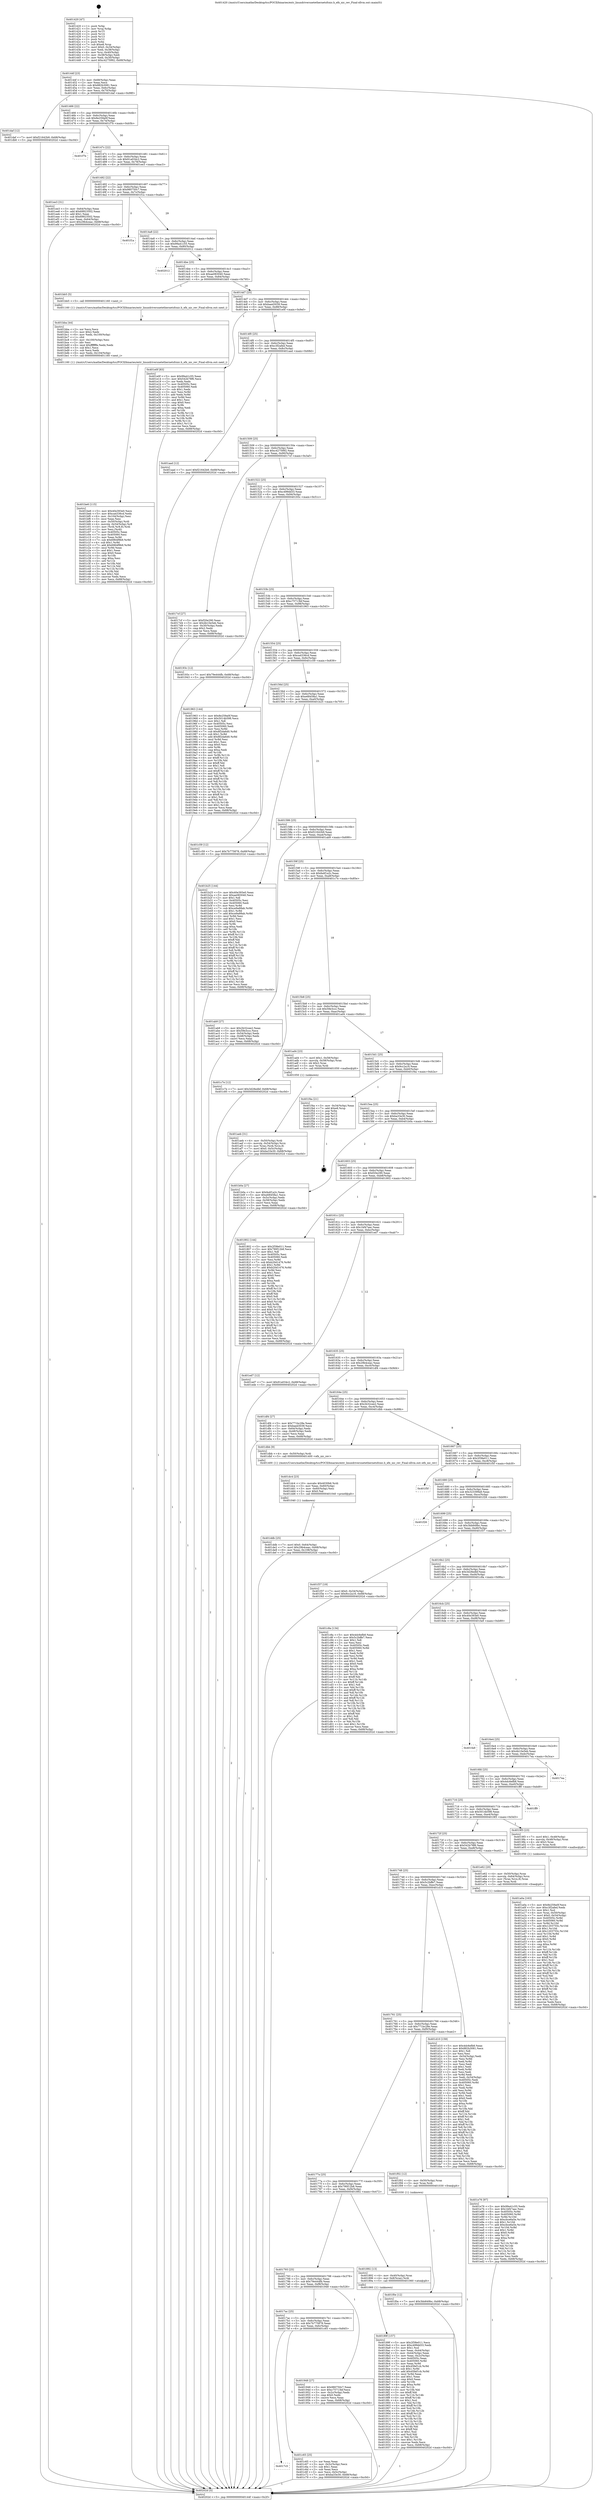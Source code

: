 digraph "0x401420" {
  label = "0x401420 (/mnt/c/Users/mathe/Desktop/tcc/POCII/binaries/extr_linuxdriversnetethernetsfcnic.h_efx_nic_rev_Final-ollvm.out::main(0))"
  labelloc = "t"
  node[shape=record]

  Entry [label="",width=0.3,height=0.3,shape=circle,fillcolor=black,style=filled]
  "0x40144f" [label="{
     0x40144f [23]\l
     | [instrs]\l
     &nbsp;&nbsp;0x40144f \<+3\>: mov -0x68(%rbp),%eax\l
     &nbsp;&nbsp;0x401452 \<+2\>: mov %eax,%ecx\l
     &nbsp;&nbsp;0x401454 \<+6\>: sub $0x882b3081,%ecx\l
     &nbsp;&nbsp;0x40145a \<+3\>: mov %eax,-0x6c(%rbp)\l
     &nbsp;&nbsp;0x40145d \<+3\>: mov %ecx,-0x70(%rbp)\l
     &nbsp;&nbsp;0x401460 \<+6\>: je 0000000000401daf \<main+0x98f\>\l
  }"]
  "0x401daf" [label="{
     0x401daf [12]\l
     | [instrs]\l
     &nbsp;&nbsp;0x401daf \<+7\>: movl $0xf21642b9,-0x68(%rbp)\l
     &nbsp;&nbsp;0x401db6 \<+5\>: jmp 000000000040202d \<main+0xc0d\>\l
  }"]
  "0x401466" [label="{
     0x401466 [22]\l
     | [instrs]\l
     &nbsp;&nbsp;0x401466 \<+5\>: jmp 000000000040146b \<main+0x4b\>\l
     &nbsp;&nbsp;0x40146b \<+3\>: mov -0x6c(%rbp),%eax\l
     &nbsp;&nbsp;0x40146e \<+5\>: sub $0x8e259a0f,%eax\l
     &nbsp;&nbsp;0x401473 \<+3\>: mov %eax,-0x74(%rbp)\l
     &nbsp;&nbsp;0x401476 \<+6\>: je 0000000000401f7b \<main+0xb5b\>\l
  }"]
  Exit [label="",width=0.3,height=0.3,shape=circle,fillcolor=black,style=filled,peripheries=2]
  "0x401f7b" [label="{
     0x401f7b\l
  }", style=dashed]
  "0x40147c" [label="{
     0x40147c [22]\l
     | [instrs]\l
     &nbsp;&nbsp;0x40147c \<+5\>: jmp 0000000000401481 \<main+0x61\>\l
     &nbsp;&nbsp;0x401481 \<+3\>: mov -0x6c(%rbp),%eax\l
     &nbsp;&nbsp;0x401484 \<+5\>: sub $0x91a034c2,%eax\l
     &nbsp;&nbsp;0x401489 \<+3\>: mov %eax,-0x78(%rbp)\l
     &nbsp;&nbsp;0x40148c \<+6\>: je 0000000000401ee3 \<main+0xac3\>\l
  }"]
  "0x401f0e" [label="{
     0x401f0e [12]\l
     | [instrs]\l
     &nbsp;&nbsp;0x401f0e \<+7\>: movl $0x3bb849bc,-0x68(%rbp)\l
     &nbsp;&nbsp;0x401f15 \<+5\>: jmp 000000000040202d \<main+0xc0d\>\l
  }"]
  "0x401ee3" [label="{
     0x401ee3 [31]\l
     | [instrs]\l
     &nbsp;&nbsp;0x401ee3 \<+3\>: mov -0x64(%rbp),%eax\l
     &nbsp;&nbsp;0x401ee6 \<+5\>: add $0x69923502,%eax\l
     &nbsp;&nbsp;0x401eeb \<+3\>: add $0x1,%eax\l
     &nbsp;&nbsp;0x401eee \<+5\>: sub $0x69923502,%eax\l
     &nbsp;&nbsp;0x401ef3 \<+3\>: mov %eax,-0x64(%rbp)\l
     &nbsp;&nbsp;0x401ef6 \<+7\>: movl $0x29b4ceac,-0x68(%rbp)\l
     &nbsp;&nbsp;0x401efd \<+5\>: jmp 000000000040202d \<main+0xc0d\>\l
  }"]
  "0x401492" [label="{
     0x401492 [22]\l
     | [instrs]\l
     &nbsp;&nbsp;0x401492 \<+5\>: jmp 0000000000401497 \<main+0x77\>\l
     &nbsp;&nbsp;0x401497 \<+3\>: mov -0x6c(%rbp),%eax\l
     &nbsp;&nbsp;0x40149a \<+5\>: sub $0x980750c7,%eax\l
     &nbsp;&nbsp;0x40149f \<+3\>: mov %eax,-0x7c(%rbp)\l
     &nbsp;&nbsp;0x4014a2 \<+6\>: je 0000000000401f1a \<main+0xafa\>\l
  }"]
  "0x401e76" [label="{
     0x401e76 [97]\l
     | [instrs]\l
     &nbsp;&nbsp;0x401e76 \<+5\>: mov $0x99a41c55,%edx\l
     &nbsp;&nbsp;0x401e7b \<+5\>: mov $0x1bf47aac,%esi\l
     &nbsp;&nbsp;0x401e80 \<+8\>: mov 0x40505c,%r8d\l
     &nbsp;&nbsp;0x401e88 \<+8\>: mov 0x405060,%r9d\l
     &nbsp;&nbsp;0x401e90 \<+3\>: mov %r8d,%r10d\l
     &nbsp;&nbsp;0x401e93 \<+7\>: sub $0xcbce6a5e,%r10d\l
     &nbsp;&nbsp;0x401e9a \<+4\>: sub $0x1,%r10d\l
     &nbsp;&nbsp;0x401e9e \<+7\>: add $0xcbce6a5e,%r10d\l
     &nbsp;&nbsp;0x401ea5 \<+4\>: imul %r10d,%r8d\l
     &nbsp;&nbsp;0x401ea9 \<+4\>: and $0x1,%r8d\l
     &nbsp;&nbsp;0x401ead \<+4\>: cmp $0x0,%r8d\l
     &nbsp;&nbsp;0x401eb1 \<+4\>: sete %r11b\l
     &nbsp;&nbsp;0x401eb5 \<+4\>: cmp $0xa,%r9d\l
     &nbsp;&nbsp;0x401eb9 \<+3\>: setl %bl\l
     &nbsp;&nbsp;0x401ebc \<+3\>: mov %r11b,%r14b\l
     &nbsp;&nbsp;0x401ebf \<+3\>: and %bl,%r14b\l
     &nbsp;&nbsp;0x401ec2 \<+3\>: xor %bl,%r11b\l
     &nbsp;&nbsp;0x401ec5 \<+3\>: or %r11b,%r14b\l
     &nbsp;&nbsp;0x401ec8 \<+4\>: test $0x1,%r14b\l
     &nbsp;&nbsp;0x401ecc \<+3\>: cmovne %esi,%edx\l
     &nbsp;&nbsp;0x401ecf \<+3\>: mov %edx,-0x68(%rbp)\l
     &nbsp;&nbsp;0x401ed2 \<+5\>: jmp 000000000040202d \<main+0xc0d\>\l
  }"]
  "0x401f1a" [label="{
     0x401f1a\l
  }", style=dashed]
  "0x4014a8" [label="{
     0x4014a8 [22]\l
     | [instrs]\l
     &nbsp;&nbsp;0x4014a8 \<+5\>: jmp 00000000004014ad \<main+0x8d\>\l
     &nbsp;&nbsp;0x4014ad \<+3\>: mov -0x6c(%rbp),%eax\l
     &nbsp;&nbsp;0x4014b0 \<+5\>: sub $0x99a41c55,%eax\l
     &nbsp;&nbsp;0x4014b5 \<+3\>: mov %eax,-0x80(%rbp)\l
     &nbsp;&nbsp;0x4014b8 \<+6\>: je 0000000000402012 \<main+0xbf2\>\l
  }"]
  "0x401ddb" [label="{
     0x401ddb [25]\l
     | [instrs]\l
     &nbsp;&nbsp;0x401ddb \<+7\>: movl $0x0,-0x64(%rbp)\l
     &nbsp;&nbsp;0x401de2 \<+7\>: movl $0x29b4ceac,-0x68(%rbp)\l
     &nbsp;&nbsp;0x401de9 \<+6\>: mov %eax,-0x108(%rbp)\l
     &nbsp;&nbsp;0x401def \<+5\>: jmp 000000000040202d \<main+0xc0d\>\l
  }"]
  "0x402012" [label="{
     0x402012\l
  }", style=dashed]
  "0x4014be" [label="{
     0x4014be [25]\l
     | [instrs]\l
     &nbsp;&nbsp;0x4014be \<+5\>: jmp 00000000004014c3 \<main+0xa3\>\l
     &nbsp;&nbsp;0x4014c3 \<+3\>: mov -0x6c(%rbp),%eax\l
     &nbsp;&nbsp;0x4014c6 \<+5\>: sub $0xae083040,%eax\l
     &nbsp;&nbsp;0x4014cb \<+6\>: mov %eax,-0x84(%rbp)\l
     &nbsp;&nbsp;0x4014d1 \<+6\>: je 0000000000401bb5 \<main+0x795\>\l
  }"]
  "0x401dc4" [label="{
     0x401dc4 [23]\l
     | [instrs]\l
     &nbsp;&nbsp;0x401dc4 \<+10\>: movabs $0x4030b6,%rdi\l
     &nbsp;&nbsp;0x401dce \<+3\>: mov %eax,-0x60(%rbp)\l
     &nbsp;&nbsp;0x401dd1 \<+3\>: mov -0x60(%rbp),%esi\l
     &nbsp;&nbsp;0x401dd4 \<+2\>: mov $0x0,%al\l
     &nbsp;&nbsp;0x401dd6 \<+5\>: call 0000000000401040 \<printf@plt\>\l
     | [calls]\l
     &nbsp;&nbsp;0x401040 \{1\} (unknown)\l
  }"]
  "0x401bb5" [label="{
     0x401bb5 [5]\l
     | [instrs]\l
     &nbsp;&nbsp;0x401bb5 \<+5\>: call 0000000000401160 \<next_i\>\l
     | [calls]\l
     &nbsp;&nbsp;0x401160 \{1\} (/mnt/c/Users/mathe/Desktop/tcc/POCII/binaries/extr_linuxdriversnetethernetsfcnic.h_efx_nic_rev_Final-ollvm.out::next_i)\l
  }"]
  "0x4014d7" [label="{
     0x4014d7 [25]\l
     | [instrs]\l
     &nbsp;&nbsp;0x4014d7 \<+5\>: jmp 00000000004014dc \<main+0xbc\>\l
     &nbsp;&nbsp;0x4014dc \<+3\>: mov -0x6c(%rbp),%eax\l
     &nbsp;&nbsp;0x4014df \<+5\>: sub $0xbaed3039,%eax\l
     &nbsp;&nbsp;0x4014e4 \<+6\>: mov %eax,-0x88(%rbp)\l
     &nbsp;&nbsp;0x4014ea \<+6\>: je 0000000000401e0f \<main+0x9ef\>\l
  }"]
  "0x4017c5" [label="{
     0x4017c5\l
  }", style=dashed]
  "0x401e0f" [label="{
     0x401e0f [83]\l
     | [instrs]\l
     &nbsp;&nbsp;0x401e0f \<+5\>: mov $0x99a41c55,%eax\l
     &nbsp;&nbsp;0x401e14 \<+5\>: mov $0x542b78f6,%ecx\l
     &nbsp;&nbsp;0x401e19 \<+2\>: xor %edx,%edx\l
     &nbsp;&nbsp;0x401e1b \<+7\>: mov 0x40505c,%esi\l
     &nbsp;&nbsp;0x401e22 \<+7\>: mov 0x405060,%edi\l
     &nbsp;&nbsp;0x401e29 \<+3\>: sub $0x1,%edx\l
     &nbsp;&nbsp;0x401e2c \<+3\>: mov %esi,%r8d\l
     &nbsp;&nbsp;0x401e2f \<+3\>: add %edx,%r8d\l
     &nbsp;&nbsp;0x401e32 \<+4\>: imul %r8d,%esi\l
     &nbsp;&nbsp;0x401e36 \<+3\>: and $0x1,%esi\l
     &nbsp;&nbsp;0x401e39 \<+3\>: cmp $0x0,%esi\l
     &nbsp;&nbsp;0x401e3c \<+4\>: sete %r9b\l
     &nbsp;&nbsp;0x401e40 \<+3\>: cmp $0xa,%edi\l
     &nbsp;&nbsp;0x401e43 \<+4\>: setl %r10b\l
     &nbsp;&nbsp;0x401e47 \<+3\>: mov %r9b,%r11b\l
     &nbsp;&nbsp;0x401e4a \<+3\>: and %r10b,%r11b\l
     &nbsp;&nbsp;0x401e4d \<+3\>: xor %r10b,%r9b\l
     &nbsp;&nbsp;0x401e50 \<+3\>: or %r9b,%r11b\l
     &nbsp;&nbsp;0x401e53 \<+4\>: test $0x1,%r11b\l
     &nbsp;&nbsp;0x401e57 \<+3\>: cmovne %ecx,%eax\l
     &nbsp;&nbsp;0x401e5a \<+3\>: mov %eax,-0x68(%rbp)\l
     &nbsp;&nbsp;0x401e5d \<+5\>: jmp 000000000040202d \<main+0xc0d\>\l
  }"]
  "0x4014f0" [label="{
     0x4014f0 [25]\l
     | [instrs]\l
     &nbsp;&nbsp;0x4014f0 \<+5\>: jmp 00000000004014f5 \<main+0xd5\>\l
     &nbsp;&nbsp;0x4014f5 \<+3\>: mov -0x6c(%rbp),%eax\l
     &nbsp;&nbsp;0x4014f8 \<+5\>: sub $0xc3f2afed,%eax\l
     &nbsp;&nbsp;0x4014fd \<+6\>: mov %eax,-0x8c(%rbp)\l
     &nbsp;&nbsp;0x401503 \<+6\>: je 0000000000401aad \<main+0x68d\>\l
  }"]
  "0x401c65" [label="{
     0x401c65 [25]\l
     | [instrs]\l
     &nbsp;&nbsp;0x401c65 \<+2\>: xor %eax,%eax\l
     &nbsp;&nbsp;0x401c67 \<+3\>: mov -0x5c(%rbp),%ecx\l
     &nbsp;&nbsp;0x401c6a \<+3\>: sub $0x1,%eax\l
     &nbsp;&nbsp;0x401c6d \<+2\>: sub %eax,%ecx\l
     &nbsp;&nbsp;0x401c6f \<+3\>: mov %ecx,-0x5c(%rbp)\l
     &nbsp;&nbsp;0x401c72 \<+7\>: movl $0xba33e30,-0x68(%rbp)\l
     &nbsp;&nbsp;0x401c79 \<+5\>: jmp 000000000040202d \<main+0xc0d\>\l
  }"]
  "0x401aad" [label="{
     0x401aad [12]\l
     | [instrs]\l
     &nbsp;&nbsp;0x401aad \<+7\>: movl $0xf21642b9,-0x68(%rbp)\l
     &nbsp;&nbsp;0x401ab4 \<+5\>: jmp 000000000040202d \<main+0xc0d\>\l
  }"]
  "0x401509" [label="{
     0x401509 [25]\l
     | [instrs]\l
     &nbsp;&nbsp;0x401509 \<+5\>: jmp 000000000040150e \<main+0xee\>\l
     &nbsp;&nbsp;0x40150e \<+3\>: mov -0x6c(%rbp),%eax\l
     &nbsp;&nbsp;0x401511 \<+5\>: sub $0xc4275992,%eax\l
     &nbsp;&nbsp;0x401516 \<+6\>: mov %eax,-0x90(%rbp)\l
     &nbsp;&nbsp;0x40151c \<+6\>: je 00000000004017cf \<main+0x3af\>\l
  }"]
  "0x401be6" [label="{
     0x401be6 [115]\l
     | [instrs]\l
     &nbsp;&nbsp;0x401be6 \<+5\>: mov $0x40e393e0,%ecx\l
     &nbsp;&nbsp;0x401beb \<+5\>: mov $0xca4336cd,%edx\l
     &nbsp;&nbsp;0x401bf0 \<+6\>: mov -0x104(%rbp),%esi\l
     &nbsp;&nbsp;0x401bf6 \<+3\>: imul %eax,%esi\l
     &nbsp;&nbsp;0x401bf9 \<+4\>: mov -0x50(%rbp),%rdi\l
     &nbsp;&nbsp;0x401bfd \<+4\>: movslq -0x54(%rbp),%r8\l
     &nbsp;&nbsp;0x401c01 \<+4\>: mov (%rdi,%r8,8),%rdi\l
     &nbsp;&nbsp;0x401c05 \<+2\>: mov %esi,(%rdi)\l
     &nbsp;&nbsp;0x401c07 \<+7\>: mov 0x40505c,%eax\l
     &nbsp;&nbsp;0x401c0e \<+7\>: mov 0x405060,%esi\l
     &nbsp;&nbsp;0x401c15 \<+3\>: mov %eax,%r9d\l
     &nbsp;&nbsp;0x401c18 \<+7\>: sub $0x6964f9b9,%r9d\l
     &nbsp;&nbsp;0x401c1f \<+4\>: sub $0x1,%r9d\l
     &nbsp;&nbsp;0x401c23 \<+7\>: add $0x6964f9b9,%r9d\l
     &nbsp;&nbsp;0x401c2a \<+4\>: imul %r9d,%eax\l
     &nbsp;&nbsp;0x401c2e \<+3\>: and $0x1,%eax\l
     &nbsp;&nbsp;0x401c31 \<+3\>: cmp $0x0,%eax\l
     &nbsp;&nbsp;0x401c34 \<+4\>: sete %r10b\l
     &nbsp;&nbsp;0x401c38 \<+3\>: cmp $0xa,%esi\l
     &nbsp;&nbsp;0x401c3b \<+4\>: setl %r11b\l
     &nbsp;&nbsp;0x401c3f \<+3\>: mov %r10b,%bl\l
     &nbsp;&nbsp;0x401c42 \<+3\>: and %r11b,%bl\l
     &nbsp;&nbsp;0x401c45 \<+3\>: xor %r11b,%r10b\l
     &nbsp;&nbsp;0x401c48 \<+3\>: or %r10b,%bl\l
     &nbsp;&nbsp;0x401c4b \<+3\>: test $0x1,%bl\l
     &nbsp;&nbsp;0x401c4e \<+3\>: cmovne %edx,%ecx\l
     &nbsp;&nbsp;0x401c51 \<+3\>: mov %ecx,-0x68(%rbp)\l
     &nbsp;&nbsp;0x401c54 \<+5\>: jmp 000000000040202d \<main+0xc0d\>\l
  }"]
  "0x4017cf" [label="{
     0x4017cf [27]\l
     | [instrs]\l
     &nbsp;&nbsp;0x4017cf \<+5\>: mov $0xf20e290,%eax\l
     &nbsp;&nbsp;0x4017d4 \<+5\>: mov $0x4b10e5eb,%ecx\l
     &nbsp;&nbsp;0x4017d9 \<+3\>: mov -0x30(%rbp),%edx\l
     &nbsp;&nbsp;0x4017dc \<+3\>: cmp $0x2,%edx\l
     &nbsp;&nbsp;0x4017df \<+3\>: cmovne %ecx,%eax\l
     &nbsp;&nbsp;0x4017e2 \<+3\>: mov %eax,-0x68(%rbp)\l
     &nbsp;&nbsp;0x4017e5 \<+5\>: jmp 000000000040202d \<main+0xc0d\>\l
  }"]
  "0x401522" [label="{
     0x401522 [25]\l
     | [instrs]\l
     &nbsp;&nbsp;0x401522 \<+5\>: jmp 0000000000401527 \<main+0x107\>\l
     &nbsp;&nbsp;0x401527 \<+3\>: mov -0x6c(%rbp),%eax\l
     &nbsp;&nbsp;0x40152a \<+5\>: sub $0xc499dd33,%eax\l
     &nbsp;&nbsp;0x40152f \<+6\>: mov %eax,-0x94(%rbp)\l
     &nbsp;&nbsp;0x401535 \<+6\>: je 000000000040193c \<main+0x51c\>\l
  }"]
  "0x40202d" [label="{
     0x40202d [5]\l
     | [instrs]\l
     &nbsp;&nbsp;0x40202d \<+5\>: jmp 000000000040144f \<main+0x2f\>\l
  }"]
  "0x401420" [label="{
     0x401420 [47]\l
     | [instrs]\l
     &nbsp;&nbsp;0x401420 \<+1\>: push %rbp\l
     &nbsp;&nbsp;0x401421 \<+3\>: mov %rsp,%rbp\l
     &nbsp;&nbsp;0x401424 \<+2\>: push %r15\l
     &nbsp;&nbsp;0x401426 \<+2\>: push %r14\l
     &nbsp;&nbsp;0x401428 \<+2\>: push %r13\l
     &nbsp;&nbsp;0x40142a \<+2\>: push %r12\l
     &nbsp;&nbsp;0x40142c \<+1\>: push %rbx\l
     &nbsp;&nbsp;0x40142d \<+7\>: sub $0xe8,%rsp\l
     &nbsp;&nbsp;0x401434 \<+7\>: movl $0x0,-0x34(%rbp)\l
     &nbsp;&nbsp;0x40143b \<+3\>: mov %edi,-0x38(%rbp)\l
     &nbsp;&nbsp;0x40143e \<+4\>: mov %rsi,-0x40(%rbp)\l
     &nbsp;&nbsp;0x401442 \<+3\>: mov -0x38(%rbp),%edi\l
     &nbsp;&nbsp;0x401445 \<+3\>: mov %edi,-0x30(%rbp)\l
     &nbsp;&nbsp;0x401448 \<+7\>: movl $0xc4275992,-0x68(%rbp)\l
  }"]
  "0x401bba" [label="{
     0x401bba [44]\l
     | [instrs]\l
     &nbsp;&nbsp;0x401bba \<+2\>: xor %ecx,%ecx\l
     &nbsp;&nbsp;0x401bbc \<+5\>: mov $0x2,%edx\l
     &nbsp;&nbsp;0x401bc1 \<+6\>: mov %edx,-0x100(%rbp)\l
     &nbsp;&nbsp;0x401bc7 \<+1\>: cltd\l
     &nbsp;&nbsp;0x401bc8 \<+6\>: mov -0x100(%rbp),%esi\l
     &nbsp;&nbsp;0x401bce \<+2\>: idiv %esi\l
     &nbsp;&nbsp;0x401bd0 \<+6\>: imul $0xfffffffe,%edx,%edx\l
     &nbsp;&nbsp;0x401bd6 \<+3\>: sub $0x1,%ecx\l
     &nbsp;&nbsp;0x401bd9 \<+2\>: sub %ecx,%edx\l
     &nbsp;&nbsp;0x401bdb \<+6\>: mov %edx,-0x104(%rbp)\l
     &nbsp;&nbsp;0x401be1 \<+5\>: call 0000000000401160 \<next_i\>\l
     | [calls]\l
     &nbsp;&nbsp;0x401160 \{1\} (/mnt/c/Users/mathe/Desktop/tcc/POCII/binaries/extr_linuxdriversnetethernetsfcnic.h_efx_nic_rev_Final-ollvm.out::next_i)\l
  }"]
  "0x40193c" [label="{
     0x40193c [12]\l
     | [instrs]\l
     &nbsp;&nbsp;0x40193c \<+7\>: movl $0x79e444fb,-0x68(%rbp)\l
     &nbsp;&nbsp;0x401943 \<+5\>: jmp 000000000040202d \<main+0xc0d\>\l
  }"]
  "0x40153b" [label="{
     0x40153b [25]\l
     | [instrs]\l
     &nbsp;&nbsp;0x40153b \<+5\>: jmp 0000000000401540 \<main+0x120\>\l
     &nbsp;&nbsp;0x401540 \<+3\>: mov -0x6c(%rbp),%eax\l
     &nbsp;&nbsp;0x401543 \<+5\>: sub $0xc75713bf,%eax\l
     &nbsp;&nbsp;0x401548 \<+6\>: mov %eax,-0x98(%rbp)\l
     &nbsp;&nbsp;0x40154e \<+6\>: je 0000000000401963 \<main+0x543\>\l
  }"]
  "0x401aeb" [label="{
     0x401aeb [31]\l
     | [instrs]\l
     &nbsp;&nbsp;0x401aeb \<+4\>: mov -0x50(%rbp),%rdi\l
     &nbsp;&nbsp;0x401aef \<+4\>: movslq -0x54(%rbp),%rcx\l
     &nbsp;&nbsp;0x401af3 \<+4\>: mov %rax,(%rdi,%rcx,8)\l
     &nbsp;&nbsp;0x401af7 \<+7\>: movl $0x0,-0x5c(%rbp)\l
     &nbsp;&nbsp;0x401afe \<+7\>: movl $0xba33e30,-0x68(%rbp)\l
     &nbsp;&nbsp;0x401b05 \<+5\>: jmp 000000000040202d \<main+0xc0d\>\l
  }"]
  "0x401963" [label="{
     0x401963 [144]\l
     | [instrs]\l
     &nbsp;&nbsp;0x401963 \<+5\>: mov $0x8e259a0f,%eax\l
     &nbsp;&nbsp;0x401968 \<+5\>: mov $0x5014b598,%ecx\l
     &nbsp;&nbsp;0x40196d \<+2\>: mov $0x1,%dl\l
     &nbsp;&nbsp;0x40196f \<+7\>: mov 0x40505c,%esi\l
     &nbsp;&nbsp;0x401976 \<+7\>: mov 0x405060,%edi\l
     &nbsp;&nbsp;0x40197d \<+3\>: mov %esi,%r8d\l
     &nbsp;&nbsp;0x401980 \<+7\>: sub $0x8f2da6d0,%r8d\l
     &nbsp;&nbsp;0x401987 \<+4\>: sub $0x1,%r8d\l
     &nbsp;&nbsp;0x40198b \<+7\>: add $0x8f2da6d0,%r8d\l
     &nbsp;&nbsp;0x401992 \<+4\>: imul %r8d,%esi\l
     &nbsp;&nbsp;0x401996 \<+3\>: and $0x1,%esi\l
     &nbsp;&nbsp;0x401999 \<+3\>: cmp $0x0,%esi\l
     &nbsp;&nbsp;0x40199c \<+4\>: sete %r9b\l
     &nbsp;&nbsp;0x4019a0 \<+3\>: cmp $0xa,%edi\l
     &nbsp;&nbsp;0x4019a3 \<+4\>: setl %r10b\l
     &nbsp;&nbsp;0x4019a7 \<+3\>: mov %r9b,%r11b\l
     &nbsp;&nbsp;0x4019aa \<+4\>: xor $0xff,%r11b\l
     &nbsp;&nbsp;0x4019ae \<+3\>: mov %r10b,%bl\l
     &nbsp;&nbsp;0x4019b1 \<+3\>: xor $0xff,%bl\l
     &nbsp;&nbsp;0x4019b4 \<+3\>: xor $0x1,%dl\l
     &nbsp;&nbsp;0x4019b7 \<+3\>: mov %r11b,%r14b\l
     &nbsp;&nbsp;0x4019ba \<+4\>: and $0xff,%r14b\l
     &nbsp;&nbsp;0x4019be \<+3\>: and %dl,%r9b\l
     &nbsp;&nbsp;0x4019c1 \<+3\>: mov %bl,%r15b\l
     &nbsp;&nbsp;0x4019c4 \<+4\>: and $0xff,%r15b\l
     &nbsp;&nbsp;0x4019c8 \<+3\>: and %dl,%r10b\l
     &nbsp;&nbsp;0x4019cb \<+3\>: or %r9b,%r14b\l
     &nbsp;&nbsp;0x4019ce \<+3\>: or %r10b,%r15b\l
     &nbsp;&nbsp;0x4019d1 \<+3\>: xor %r15b,%r14b\l
     &nbsp;&nbsp;0x4019d4 \<+3\>: or %bl,%r11b\l
     &nbsp;&nbsp;0x4019d7 \<+4\>: xor $0xff,%r11b\l
     &nbsp;&nbsp;0x4019db \<+3\>: or $0x1,%dl\l
     &nbsp;&nbsp;0x4019de \<+3\>: and %dl,%r11b\l
     &nbsp;&nbsp;0x4019e1 \<+3\>: or %r11b,%r14b\l
     &nbsp;&nbsp;0x4019e4 \<+4\>: test $0x1,%r14b\l
     &nbsp;&nbsp;0x4019e8 \<+3\>: cmovne %ecx,%eax\l
     &nbsp;&nbsp;0x4019eb \<+3\>: mov %eax,-0x68(%rbp)\l
     &nbsp;&nbsp;0x4019ee \<+5\>: jmp 000000000040202d \<main+0xc0d\>\l
  }"]
  "0x401554" [label="{
     0x401554 [25]\l
     | [instrs]\l
     &nbsp;&nbsp;0x401554 \<+5\>: jmp 0000000000401559 \<main+0x139\>\l
     &nbsp;&nbsp;0x401559 \<+3\>: mov -0x6c(%rbp),%eax\l
     &nbsp;&nbsp;0x40155c \<+5\>: sub $0xca4336cd,%eax\l
     &nbsp;&nbsp;0x401561 \<+6\>: mov %eax,-0x9c(%rbp)\l
     &nbsp;&nbsp;0x401567 \<+6\>: je 0000000000401c59 \<main+0x839\>\l
  }"]
  "0x401a0a" [label="{
     0x401a0a [163]\l
     | [instrs]\l
     &nbsp;&nbsp;0x401a0a \<+5\>: mov $0x8e259a0f,%ecx\l
     &nbsp;&nbsp;0x401a0f \<+5\>: mov $0xc3f2afed,%edx\l
     &nbsp;&nbsp;0x401a14 \<+3\>: mov $0x1,%sil\l
     &nbsp;&nbsp;0x401a17 \<+4\>: mov %rax,-0x50(%rbp)\l
     &nbsp;&nbsp;0x401a1b \<+7\>: movl $0x0,-0x54(%rbp)\l
     &nbsp;&nbsp;0x401a22 \<+8\>: mov 0x40505c,%r8d\l
     &nbsp;&nbsp;0x401a2a \<+8\>: mov 0x405060,%r9d\l
     &nbsp;&nbsp;0x401a32 \<+3\>: mov %r8d,%r10d\l
     &nbsp;&nbsp;0x401a35 \<+7\>: add $0x1203755c,%r10d\l
     &nbsp;&nbsp;0x401a3c \<+4\>: sub $0x1,%r10d\l
     &nbsp;&nbsp;0x401a40 \<+7\>: sub $0x1203755c,%r10d\l
     &nbsp;&nbsp;0x401a47 \<+4\>: imul %r10d,%r8d\l
     &nbsp;&nbsp;0x401a4b \<+4\>: and $0x1,%r8d\l
     &nbsp;&nbsp;0x401a4f \<+4\>: cmp $0x0,%r8d\l
     &nbsp;&nbsp;0x401a53 \<+4\>: sete %r11b\l
     &nbsp;&nbsp;0x401a57 \<+4\>: cmp $0xa,%r9d\l
     &nbsp;&nbsp;0x401a5b \<+3\>: setl %bl\l
     &nbsp;&nbsp;0x401a5e \<+3\>: mov %r11b,%r14b\l
     &nbsp;&nbsp;0x401a61 \<+4\>: xor $0xff,%r14b\l
     &nbsp;&nbsp;0x401a65 \<+3\>: mov %bl,%r15b\l
     &nbsp;&nbsp;0x401a68 \<+4\>: xor $0xff,%r15b\l
     &nbsp;&nbsp;0x401a6c \<+4\>: xor $0x1,%sil\l
     &nbsp;&nbsp;0x401a70 \<+3\>: mov %r14b,%r12b\l
     &nbsp;&nbsp;0x401a73 \<+4\>: and $0xff,%r12b\l
     &nbsp;&nbsp;0x401a77 \<+3\>: and %sil,%r11b\l
     &nbsp;&nbsp;0x401a7a \<+3\>: mov %r15b,%r13b\l
     &nbsp;&nbsp;0x401a7d \<+4\>: and $0xff,%r13b\l
     &nbsp;&nbsp;0x401a81 \<+3\>: and %sil,%bl\l
     &nbsp;&nbsp;0x401a84 \<+3\>: or %r11b,%r12b\l
     &nbsp;&nbsp;0x401a87 \<+3\>: or %bl,%r13b\l
     &nbsp;&nbsp;0x401a8a \<+3\>: xor %r13b,%r12b\l
     &nbsp;&nbsp;0x401a8d \<+3\>: or %r15b,%r14b\l
     &nbsp;&nbsp;0x401a90 \<+4\>: xor $0xff,%r14b\l
     &nbsp;&nbsp;0x401a94 \<+4\>: or $0x1,%sil\l
     &nbsp;&nbsp;0x401a98 \<+3\>: and %sil,%r14b\l
     &nbsp;&nbsp;0x401a9b \<+3\>: or %r14b,%r12b\l
     &nbsp;&nbsp;0x401a9e \<+4\>: test $0x1,%r12b\l
     &nbsp;&nbsp;0x401aa2 \<+3\>: cmovne %edx,%ecx\l
     &nbsp;&nbsp;0x401aa5 \<+3\>: mov %ecx,-0x68(%rbp)\l
     &nbsp;&nbsp;0x401aa8 \<+5\>: jmp 000000000040202d \<main+0xc0d\>\l
  }"]
  "0x401c59" [label="{
     0x401c59 [12]\l
     | [instrs]\l
     &nbsp;&nbsp;0x401c59 \<+7\>: movl $0x7b775878,-0x68(%rbp)\l
     &nbsp;&nbsp;0x401c60 \<+5\>: jmp 000000000040202d \<main+0xc0d\>\l
  }"]
  "0x40156d" [label="{
     0x40156d [25]\l
     | [instrs]\l
     &nbsp;&nbsp;0x40156d \<+5\>: jmp 0000000000401572 \<main+0x152\>\l
     &nbsp;&nbsp;0x401572 \<+3\>: mov -0x6c(%rbp),%eax\l
     &nbsp;&nbsp;0x401575 \<+5\>: sub $0xe68458a1,%eax\l
     &nbsp;&nbsp;0x40157a \<+6\>: mov %eax,-0xa0(%rbp)\l
     &nbsp;&nbsp;0x401580 \<+6\>: je 0000000000401b25 \<main+0x705\>\l
  }"]
  "0x4017ac" [label="{
     0x4017ac [25]\l
     | [instrs]\l
     &nbsp;&nbsp;0x4017ac \<+5\>: jmp 00000000004017b1 \<main+0x391\>\l
     &nbsp;&nbsp;0x4017b1 \<+3\>: mov -0x6c(%rbp),%eax\l
     &nbsp;&nbsp;0x4017b4 \<+5\>: sub $0x7b775878,%eax\l
     &nbsp;&nbsp;0x4017b9 \<+6\>: mov %eax,-0xfc(%rbp)\l
     &nbsp;&nbsp;0x4017bf \<+6\>: je 0000000000401c65 \<main+0x845\>\l
  }"]
  "0x401b25" [label="{
     0x401b25 [144]\l
     | [instrs]\l
     &nbsp;&nbsp;0x401b25 \<+5\>: mov $0x40e393e0,%eax\l
     &nbsp;&nbsp;0x401b2a \<+5\>: mov $0xae083040,%ecx\l
     &nbsp;&nbsp;0x401b2f \<+2\>: mov $0x1,%dl\l
     &nbsp;&nbsp;0x401b31 \<+7\>: mov 0x40505c,%esi\l
     &nbsp;&nbsp;0x401b38 \<+7\>: mov 0x405060,%edi\l
     &nbsp;&nbsp;0x401b3f \<+3\>: mov %esi,%r8d\l
     &nbsp;&nbsp;0x401b42 \<+7\>: sub $0xce9a88ab,%r8d\l
     &nbsp;&nbsp;0x401b49 \<+4\>: sub $0x1,%r8d\l
     &nbsp;&nbsp;0x401b4d \<+7\>: add $0xce9a88ab,%r8d\l
     &nbsp;&nbsp;0x401b54 \<+4\>: imul %r8d,%esi\l
     &nbsp;&nbsp;0x401b58 \<+3\>: and $0x1,%esi\l
     &nbsp;&nbsp;0x401b5b \<+3\>: cmp $0x0,%esi\l
     &nbsp;&nbsp;0x401b5e \<+4\>: sete %r9b\l
     &nbsp;&nbsp;0x401b62 \<+3\>: cmp $0xa,%edi\l
     &nbsp;&nbsp;0x401b65 \<+4\>: setl %r10b\l
     &nbsp;&nbsp;0x401b69 \<+3\>: mov %r9b,%r11b\l
     &nbsp;&nbsp;0x401b6c \<+4\>: xor $0xff,%r11b\l
     &nbsp;&nbsp;0x401b70 \<+3\>: mov %r10b,%bl\l
     &nbsp;&nbsp;0x401b73 \<+3\>: xor $0xff,%bl\l
     &nbsp;&nbsp;0x401b76 \<+3\>: xor $0x1,%dl\l
     &nbsp;&nbsp;0x401b79 \<+3\>: mov %r11b,%r14b\l
     &nbsp;&nbsp;0x401b7c \<+4\>: and $0xff,%r14b\l
     &nbsp;&nbsp;0x401b80 \<+3\>: and %dl,%r9b\l
     &nbsp;&nbsp;0x401b83 \<+3\>: mov %bl,%r15b\l
     &nbsp;&nbsp;0x401b86 \<+4\>: and $0xff,%r15b\l
     &nbsp;&nbsp;0x401b8a \<+3\>: and %dl,%r10b\l
     &nbsp;&nbsp;0x401b8d \<+3\>: or %r9b,%r14b\l
     &nbsp;&nbsp;0x401b90 \<+3\>: or %r10b,%r15b\l
     &nbsp;&nbsp;0x401b93 \<+3\>: xor %r15b,%r14b\l
     &nbsp;&nbsp;0x401b96 \<+3\>: or %bl,%r11b\l
     &nbsp;&nbsp;0x401b99 \<+4\>: xor $0xff,%r11b\l
     &nbsp;&nbsp;0x401b9d \<+3\>: or $0x1,%dl\l
     &nbsp;&nbsp;0x401ba0 \<+3\>: and %dl,%r11b\l
     &nbsp;&nbsp;0x401ba3 \<+3\>: or %r11b,%r14b\l
     &nbsp;&nbsp;0x401ba6 \<+4\>: test $0x1,%r14b\l
     &nbsp;&nbsp;0x401baa \<+3\>: cmovne %ecx,%eax\l
     &nbsp;&nbsp;0x401bad \<+3\>: mov %eax,-0x68(%rbp)\l
     &nbsp;&nbsp;0x401bb0 \<+5\>: jmp 000000000040202d \<main+0xc0d\>\l
  }"]
  "0x401586" [label="{
     0x401586 [25]\l
     | [instrs]\l
     &nbsp;&nbsp;0x401586 \<+5\>: jmp 000000000040158b \<main+0x16b\>\l
     &nbsp;&nbsp;0x40158b \<+3\>: mov -0x6c(%rbp),%eax\l
     &nbsp;&nbsp;0x40158e \<+5\>: sub $0xf21642b9,%eax\l
     &nbsp;&nbsp;0x401593 \<+6\>: mov %eax,-0xa4(%rbp)\l
     &nbsp;&nbsp;0x401599 \<+6\>: je 0000000000401ab9 \<main+0x699\>\l
  }"]
  "0x401948" [label="{
     0x401948 [27]\l
     | [instrs]\l
     &nbsp;&nbsp;0x401948 \<+5\>: mov $0x980750c7,%eax\l
     &nbsp;&nbsp;0x40194d \<+5\>: mov $0xc75713bf,%ecx\l
     &nbsp;&nbsp;0x401952 \<+3\>: mov -0x2c(%rbp),%edx\l
     &nbsp;&nbsp;0x401955 \<+3\>: cmp $0x0,%edx\l
     &nbsp;&nbsp;0x401958 \<+3\>: cmove %ecx,%eax\l
     &nbsp;&nbsp;0x40195b \<+3\>: mov %eax,-0x68(%rbp)\l
     &nbsp;&nbsp;0x40195e \<+5\>: jmp 000000000040202d \<main+0xc0d\>\l
  }"]
  "0x401ab9" [label="{
     0x401ab9 [27]\l
     | [instrs]\l
     &nbsp;&nbsp;0x401ab9 \<+5\>: mov $0x2b32cee2,%eax\l
     &nbsp;&nbsp;0x401abe \<+5\>: mov $0x59e3ccc,%ecx\l
     &nbsp;&nbsp;0x401ac3 \<+3\>: mov -0x54(%rbp),%edx\l
     &nbsp;&nbsp;0x401ac6 \<+3\>: cmp -0x48(%rbp),%edx\l
     &nbsp;&nbsp;0x401ac9 \<+3\>: cmovl %ecx,%eax\l
     &nbsp;&nbsp;0x401acc \<+3\>: mov %eax,-0x68(%rbp)\l
     &nbsp;&nbsp;0x401acf \<+5\>: jmp 000000000040202d \<main+0xc0d\>\l
  }"]
  "0x40159f" [label="{
     0x40159f [25]\l
     | [instrs]\l
     &nbsp;&nbsp;0x40159f \<+5\>: jmp 00000000004015a4 \<main+0x184\>\l
     &nbsp;&nbsp;0x4015a4 \<+3\>: mov -0x6c(%rbp),%eax\l
     &nbsp;&nbsp;0x4015a7 \<+5\>: sub $0xfa4f1a2c,%eax\l
     &nbsp;&nbsp;0x4015ac \<+6\>: mov %eax,-0xa8(%rbp)\l
     &nbsp;&nbsp;0x4015b2 \<+6\>: je 0000000000401c7e \<main+0x85e\>\l
  }"]
  "0x40189f" [label="{
     0x40189f [157]\l
     | [instrs]\l
     &nbsp;&nbsp;0x40189f \<+5\>: mov $0x2f38e011,%ecx\l
     &nbsp;&nbsp;0x4018a4 \<+5\>: mov $0xc499dd33,%edx\l
     &nbsp;&nbsp;0x4018a9 \<+3\>: mov $0x1,%sil\l
     &nbsp;&nbsp;0x4018ac \<+3\>: mov %eax,-0x44(%rbp)\l
     &nbsp;&nbsp;0x4018af \<+3\>: mov -0x44(%rbp),%eax\l
     &nbsp;&nbsp;0x4018b2 \<+3\>: mov %eax,-0x2c(%rbp)\l
     &nbsp;&nbsp;0x4018b5 \<+7\>: mov 0x40505c,%eax\l
     &nbsp;&nbsp;0x4018bc \<+8\>: mov 0x405060,%r8d\l
     &nbsp;&nbsp;0x4018c4 \<+3\>: mov %eax,%r9d\l
     &nbsp;&nbsp;0x4018c7 \<+7\>: sub $0x45fef1cb,%r9d\l
     &nbsp;&nbsp;0x4018ce \<+4\>: sub $0x1,%r9d\l
     &nbsp;&nbsp;0x4018d2 \<+7\>: add $0x45fef1cb,%r9d\l
     &nbsp;&nbsp;0x4018d9 \<+4\>: imul %r9d,%eax\l
     &nbsp;&nbsp;0x4018dd \<+3\>: and $0x1,%eax\l
     &nbsp;&nbsp;0x4018e0 \<+3\>: cmp $0x0,%eax\l
     &nbsp;&nbsp;0x4018e3 \<+4\>: sete %r10b\l
     &nbsp;&nbsp;0x4018e7 \<+4\>: cmp $0xa,%r8d\l
     &nbsp;&nbsp;0x4018eb \<+4\>: setl %r11b\l
     &nbsp;&nbsp;0x4018ef \<+3\>: mov %r10b,%bl\l
     &nbsp;&nbsp;0x4018f2 \<+3\>: xor $0xff,%bl\l
     &nbsp;&nbsp;0x4018f5 \<+3\>: mov %r11b,%r14b\l
     &nbsp;&nbsp;0x4018f8 \<+4\>: xor $0xff,%r14b\l
     &nbsp;&nbsp;0x4018fc \<+4\>: xor $0x1,%sil\l
     &nbsp;&nbsp;0x401900 \<+3\>: mov %bl,%r15b\l
     &nbsp;&nbsp;0x401903 \<+4\>: and $0xff,%r15b\l
     &nbsp;&nbsp;0x401907 \<+3\>: and %sil,%r10b\l
     &nbsp;&nbsp;0x40190a \<+3\>: mov %r14b,%r12b\l
     &nbsp;&nbsp;0x40190d \<+4\>: and $0xff,%r12b\l
     &nbsp;&nbsp;0x401911 \<+3\>: and %sil,%r11b\l
     &nbsp;&nbsp;0x401914 \<+3\>: or %r10b,%r15b\l
     &nbsp;&nbsp;0x401917 \<+3\>: or %r11b,%r12b\l
     &nbsp;&nbsp;0x40191a \<+3\>: xor %r12b,%r15b\l
     &nbsp;&nbsp;0x40191d \<+3\>: or %r14b,%bl\l
     &nbsp;&nbsp;0x401920 \<+3\>: xor $0xff,%bl\l
     &nbsp;&nbsp;0x401923 \<+4\>: or $0x1,%sil\l
     &nbsp;&nbsp;0x401927 \<+3\>: and %sil,%bl\l
     &nbsp;&nbsp;0x40192a \<+3\>: or %bl,%r15b\l
     &nbsp;&nbsp;0x40192d \<+4\>: test $0x1,%r15b\l
     &nbsp;&nbsp;0x401931 \<+3\>: cmovne %edx,%ecx\l
     &nbsp;&nbsp;0x401934 \<+3\>: mov %ecx,-0x68(%rbp)\l
     &nbsp;&nbsp;0x401937 \<+5\>: jmp 000000000040202d \<main+0xc0d\>\l
  }"]
  "0x401c7e" [label="{
     0x401c7e [12]\l
     | [instrs]\l
     &nbsp;&nbsp;0x401c7e \<+7\>: movl $0x3d28edbf,-0x68(%rbp)\l
     &nbsp;&nbsp;0x401c85 \<+5\>: jmp 000000000040202d \<main+0xc0d\>\l
  }"]
  "0x4015b8" [label="{
     0x4015b8 [25]\l
     | [instrs]\l
     &nbsp;&nbsp;0x4015b8 \<+5\>: jmp 00000000004015bd \<main+0x19d\>\l
     &nbsp;&nbsp;0x4015bd \<+3\>: mov -0x6c(%rbp),%eax\l
     &nbsp;&nbsp;0x4015c0 \<+5\>: sub $0x59e3ccc,%eax\l
     &nbsp;&nbsp;0x4015c5 \<+6\>: mov %eax,-0xac(%rbp)\l
     &nbsp;&nbsp;0x4015cb \<+6\>: je 0000000000401ad4 \<main+0x6b4\>\l
  }"]
  "0x401793" [label="{
     0x401793 [25]\l
     | [instrs]\l
     &nbsp;&nbsp;0x401793 \<+5\>: jmp 0000000000401798 \<main+0x378\>\l
     &nbsp;&nbsp;0x401798 \<+3\>: mov -0x6c(%rbp),%eax\l
     &nbsp;&nbsp;0x40179b \<+5\>: sub $0x79e444fb,%eax\l
     &nbsp;&nbsp;0x4017a0 \<+6\>: mov %eax,-0xf8(%rbp)\l
     &nbsp;&nbsp;0x4017a6 \<+6\>: je 0000000000401948 \<main+0x528\>\l
  }"]
  "0x401ad4" [label="{
     0x401ad4 [23]\l
     | [instrs]\l
     &nbsp;&nbsp;0x401ad4 \<+7\>: movl $0x1,-0x58(%rbp)\l
     &nbsp;&nbsp;0x401adb \<+4\>: movslq -0x58(%rbp),%rax\l
     &nbsp;&nbsp;0x401adf \<+4\>: shl $0x2,%rax\l
     &nbsp;&nbsp;0x401ae3 \<+3\>: mov %rax,%rdi\l
     &nbsp;&nbsp;0x401ae6 \<+5\>: call 0000000000401050 \<malloc@plt\>\l
     | [calls]\l
     &nbsp;&nbsp;0x401050 \{1\} (unknown)\l
  }"]
  "0x4015d1" [label="{
     0x4015d1 [25]\l
     | [instrs]\l
     &nbsp;&nbsp;0x4015d1 \<+5\>: jmp 00000000004015d6 \<main+0x1b6\>\l
     &nbsp;&nbsp;0x4015d6 \<+3\>: mov -0x6c(%rbp),%eax\l
     &nbsp;&nbsp;0x4015d9 \<+5\>: sub $0x9cc2a16,%eax\l
     &nbsp;&nbsp;0x4015de \<+6\>: mov %eax,-0xb0(%rbp)\l
     &nbsp;&nbsp;0x4015e4 \<+6\>: je 0000000000401f4a \<main+0xb2a\>\l
  }"]
  "0x401892" [label="{
     0x401892 [13]\l
     | [instrs]\l
     &nbsp;&nbsp;0x401892 \<+4\>: mov -0x40(%rbp),%rax\l
     &nbsp;&nbsp;0x401896 \<+4\>: mov 0x8(%rax),%rdi\l
     &nbsp;&nbsp;0x40189a \<+5\>: call 0000000000401060 \<atoi@plt\>\l
     | [calls]\l
     &nbsp;&nbsp;0x401060 \{1\} (unknown)\l
  }"]
  "0x401f4a" [label="{
     0x401f4a [21]\l
     | [instrs]\l
     &nbsp;&nbsp;0x401f4a \<+3\>: mov -0x34(%rbp),%eax\l
     &nbsp;&nbsp;0x401f4d \<+7\>: add $0xe8,%rsp\l
     &nbsp;&nbsp;0x401f54 \<+1\>: pop %rbx\l
     &nbsp;&nbsp;0x401f55 \<+2\>: pop %r12\l
     &nbsp;&nbsp;0x401f57 \<+2\>: pop %r13\l
     &nbsp;&nbsp;0x401f59 \<+2\>: pop %r14\l
     &nbsp;&nbsp;0x401f5b \<+2\>: pop %r15\l
     &nbsp;&nbsp;0x401f5d \<+1\>: pop %rbp\l
     &nbsp;&nbsp;0x401f5e \<+1\>: ret\l
  }"]
  "0x4015ea" [label="{
     0x4015ea [25]\l
     | [instrs]\l
     &nbsp;&nbsp;0x4015ea \<+5\>: jmp 00000000004015ef \<main+0x1cf\>\l
     &nbsp;&nbsp;0x4015ef \<+3\>: mov -0x6c(%rbp),%eax\l
     &nbsp;&nbsp;0x4015f2 \<+5\>: sub $0xba33e30,%eax\l
     &nbsp;&nbsp;0x4015f7 \<+6\>: mov %eax,-0xb4(%rbp)\l
     &nbsp;&nbsp;0x4015fd \<+6\>: je 0000000000401b0a \<main+0x6ea\>\l
  }"]
  "0x40177a" [label="{
     0x40177a [25]\l
     | [instrs]\l
     &nbsp;&nbsp;0x40177a \<+5\>: jmp 000000000040177f \<main+0x35f\>\l
     &nbsp;&nbsp;0x40177f \<+3\>: mov -0x6c(%rbp),%eax\l
     &nbsp;&nbsp;0x401782 \<+5\>: sub $0x790f12b8,%eax\l
     &nbsp;&nbsp;0x401787 \<+6\>: mov %eax,-0xf4(%rbp)\l
     &nbsp;&nbsp;0x40178d \<+6\>: je 0000000000401892 \<main+0x472\>\l
  }"]
  "0x401b0a" [label="{
     0x401b0a [27]\l
     | [instrs]\l
     &nbsp;&nbsp;0x401b0a \<+5\>: mov $0xfa4f1a2c,%eax\l
     &nbsp;&nbsp;0x401b0f \<+5\>: mov $0xe68458a1,%ecx\l
     &nbsp;&nbsp;0x401b14 \<+3\>: mov -0x5c(%rbp),%edx\l
     &nbsp;&nbsp;0x401b17 \<+3\>: cmp -0x58(%rbp),%edx\l
     &nbsp;&nbsp;0x401b1a \<+3\>: cmovl %ecx,%eax\l
     &nbsp;&nbsp;0x401b1d \<+3\>: mov %eax,-0x68(%rbp)\l
     &nbsp;&nbsp;0x401b20 \<+5\>: jmp 000000000040202d \<main+0xc0d\>\l
  }"]
  "0x401603" [label="{
     0x401603 [25]\l
     | [instrs]\l
     &nbsp;&nbsp;0x401603 \<+5\>: jmp 0000000000401608 \<main+0x1e8\>\l
     &nbsp;&nbsp;0x401608 \<+3\>: mov -0x6c(%rbp),%eax\l
     &nbsp;&nbsp;0x40160b \<+5\>: sub $0xf20e290,%eax\l
     &nbsp;&nbsp;0x401610 \<+6\>: mov %eax,-0xb8(%rbp)\l
     &nbsp;&nbsp;0x401616 \<+6\>: je 0000000000401802 \<main+0x3e2\>\l
  }"]
  "0x401f02" [label="{
     0x401f02 [12]\l
     | [instrs]\l
     &nbsp;&nbsp;0x401f02 \<+4\>: mov -0x50(%rbp),%rax\l
     &nbsp;&nbsp;0x401f06 \<+3\>: mov %rax,%rdi\l
     &nbsp;&nbsp;0x401f09 \<+5\>: call 0000000000401030 \<free@plt\>\l
     | [calls]\l
     &nbsp;&nbsp;0x401030 \{1\} (unknown)\l
  }"]
  "0x401802" [label="{
     0x401802 [144]\l
     | [instrs]\l
     &nbsp;&nbsp;0x401802 \<+5\>: mov $0x2f38e011,%eax\l
     &nbsp;&nbsp;0x401807 \<+5\>: mov $0x790f12b8,%ecx\l
     &nbsp;&nbsp;0x40180c \<+2\>: mov $0x1,%dl\l
     &nbsp;&nbsp;0x40180e \<+7\>: mov 0x40505c,%esi\l
     &nbsp;&nbsp;0x401815 \<+7\>: mov 0x405060,%edi\l
     &nbsp;&nbsp;0x40181c \<+3\>: mov %esi,%r8d\l
     &nbsp;&nbsp;0x40181f \<+7\>: sub $0xb20d1476,%r8d\l
     &nbsp;&nbsp;0x401826 \<+4\>: sub $0x1,%r8d\l
     &nbsp;&nbsp;0x40182a \<+7\>: add $0xb20d1476,%r8d\l
     &nbsp;&nbsp;0x401831 \<+4\>: imul %r8d,%esi\l
     &nbsp;&nbsp;0x401835 \<+3\>: and $0x1,%esi\l
     &nbsp;&nbsp;0x401838 \<+3\>: cmp $0x0,%esi\l
     &nbsp;&nbsp;0x40183b \<+4\>: sete %r9b\l
     &nbsp;&nbsp;0x40183f \<+3\>: cmp $0xa,%edi\l
     &nbsp;&nbsp;0x401842 \<+4\>: setl %r10b\l
     &nbsp;&nbsp;0x401846 \<+3\>: mov %r9b,%r11b\l
     &nbsp;&nbsp;0x401849 \<+4\>: xor $0xff,%r11b\l
     &nbsp;&nbsp;0x40184d \<+3\>: mov %r10b,%bl\l
     &nbsp;&nbsp;0x401850 \<+3\>: xor $0xff,%bl\l
     &nbsp;&nbsp;0x401853 \<+3\>: xor $0x0,%dl\l
     &nbsp;&nbsp;0x401856 \<+3\>: mov %r11b,%r14b\l
     &nbsp;&nbsp;0x401859 \<+4\>: and $0x0,%r14b\l
     &nbsp;&nbsp;0x40185d \<+3\>: and %dl,%r9b\l
     &nbsp;&nbsp;0x401860 \<+3\>: mov %bl,%r15b\l
     &nbsp;&nbsp;0x401863 \<+4\>: and $0x0,%r15b\l
     &nbsp;&nbsp;0x401867 \<+3\>: and %dl,%r10b\l
     &nbsp;&nbsp;0x40186a \<+3\>: or %r9b,%r14b\l
     &nbsp;&nbsp;0x40186d \<+3\>: or %r10b,%r15b\l
     &nbsp;&nbsp;0x401870 \<+3\>: xor %r15b,%r14b\l
     &nbsp;&nbsp;0x401873 \<+3\>: or %bl,%r11b\l
     &nbsp;&nbsp;0x401876 \<+4\>: xor $0xff,%r11b\l
     &nbsp;&nbsp;0x40187a \<+3\>: or $0x0,%dl\l
     &nbsp;&nbsp;0x40187d \<+3\>: and %dl,%r11b\l
     &nbsp;&nbsp;0x401880 \<+3\>: or %r11b,%r14b\l
     &nbsp;&nbsp;0x401883 \<+4\>: test $0x1,%r14b\l
     &nbsp;&nbsp;0x401887 \<+3\>: cmovne %ecx,%eax\l
     &nbsp;&nbsp;0x40188a \<+3\>: mov %eax,-0x68(%rbp)\l
     &nbsp;&nbsp;0x40188d \<+5\>: jmp 000000000040202d \<main+0xc0d\>\l
  }"]
  "0x40161c" [label="{
     0x40161c [25]\l
     | [instrs]\l
     &nbsp;&nbsp;0x40161c \<+5\>: jmp 0000000000401621 \<main+0x201\>\l
     &nbsp;&nbsp;0x401621 \<+3\>: mov -0x6c(%rbp),%eax\l
     &nbsp;&nbsp;0x401624 \<+5\>: sub $0x1bf47aac,%eax\l
     &nbsp;&nbsp;0x401629 \<+6\>: mov %eax,-0xbc(%rbp)\l
     &nbsp;&nbsp;0x40162f \<+6\>: je 0000000000401ed7 \<main+0xab7\>\l
  }"]
  "0x401761" [label="{
     0x401761 [25]\l
     | [instrs]\l
     &nbsp;&nbsp;0x401761 \<+5\>: jmp 0000000000401766 \<main+0x346\>\l
     &nbsp;&nbsp;0x401766 \<+3\>: mov -0x6c(%rbp),%eax\l
     &nbsp;&nbsp;0x401769 \<+5\>: sub $0x771bc28e,%eax\l
     &nbsp;&nbsp;0x40176e \<+6\>: mov %eax,-0xf0(%rbp)\l
     &nbsp;&nbsp;0x401774 \<+6\>: je 0000000000401f02 \<main+0xae2\>\l
  }"]
  "0x401ed7" [label="{
     0x401ed7 [12]\l
     | [instrs]\l
     &nbsp;&nbsp;0x401ed7 \<+7\>: movl $0x91a034c2,-0x68(%rbp)\l
     &nbsp;&nbsp;0x401ede \<+5\>: jmp 000000000040202d \<main+0xc0d\>\l
  }"]
  "0x401635" [label="{
     0x401635 [25]\l
     | [instrs]\l
     &nbsp;&nbsp;0x401635 \<+5\>: jmp 000000000040163a \<main+0x21a\>\l
     &nbsp;&nbsp;0x40163a \<+3\>: mov -0x6c(%rbp),%eax\l
     &nbsp;&nbsp;0x40163d \<+5\>: sub $0x29b4ceac,%eax\l
     &nbsp;&nbsp;0x401642 \<+6\>: mov %eax,-0xc0(%rbp)\l
     &nbsp;&nbsp;0x401648 \<+6\>: je 0000000000401df4 \<main+0x9d4\>\l
  }"]
  "0x401d10" [label="{
     0x401d10 [159]\l
     | [instrs]\l
     &nbsp;&nbsp;0x401d10 \<+5\>: mov $0x4dc6efb8,%eax\l
     &nbsp;&nbsp;0x401d15 \<+5\>: mov $0x882b3081,%ecx\l
     &nbsp;&nbsp;0x401d1a \<+2\>: mov $0x1,%dl\l
     &nbsp;&nbsp;0x401d1c \<+2\>: xor %esi,%esi\l
     &nbsp;&nbsp;0x401d1e \<+3\>: mov -0x54(%rbp),%edi\l
     &nbsp;&nbsp;0x401d21 \<+3\>: mov %esi,%r8d\l
     &nbsp;&nbsp;0x401d24 \<+3\>: sub %edi,%r8d\l
     &nbsp;&nbsp;0x401d27 \<+2\>: mov %esi,%edi\l
     &nbsp;&nbsp;0x401d29 \<+3\>: sub $0x1,%edi\l
     &nbsp;&nbsp;0x401d2c \<+3\>: add %edi,%r8d\l
     &nbsp;&nbsp;0x401d2f \<+2\>: mov %esi,%edi\l
     &nbsp;&nbsp;0x401d31 \<+3\>: sub %r8d,%edi\l
     &nbsp;&nbsp;0x401d34 \<+3\>: mov %edi,-0x54(%rbp)\l
     &nbsp;&nbsp;0x401d37 \<+7\>: mov 0x40505c,%edi\l
     &nbsp;&nbsp;0x401d3e \<+8\>: mov 0x405060,%r8d\l
     &nbsp;&nbsp;0x401d46 \<+3\>: sub $0x1,%esi\l
     &nbsp;&nbsp;0x401d49 \<+3\>: mov %edi,%r9d\l
     &nbsp;&nbsp;0x401d4c \<+3\>: add %esi,%r9d\l
     &nbsp;&nbsp;0x401d4f \<+4\>: imul %r9d,%edi\l
     &nbsp;&nbsp;0x401d53 \<+3\>: and $0x1,%edi\l
     &nbsp;&nbsp;0x401d56 \<+3\>: cmp $0x0,%edi\l
     &nbsp;&nbsp;0x401d59 \<+4\>: sete %r10b\l
     &nbsp;&nbsp;0x401d5d \<+4\>: cmp $0xa,%r8d\l
     &nbsp;&nbsp;0x401d61 \<+4\>: setl %r11b\l
     &nbsp;&nbsp;0x401d65 \<+3\>: mov %r10b,%bl\l
     &nbsp;&nbsp;0x401d68 \<+3\>: xor $0xff,%bl\l
     &nbsp;&nbsp;0x401d6b \<+3\>: mov %r11b,%r14b\l
     &nbsp;&nbsp;0x401d6e \<+4\>: xor $0xff,%r14b\l
     &nbsp;&nbsp;0x401d72 \<+3\>: xor $0x1,%dl\l
     &nbsp;&nbsp;0x401d75 \<+3\>: mov %bl,%r15b\l
     &nbsp;&nbsp;0x401d78 \<+4\>: and $0xff,%r15b\l
     &nbsp;&nbsp;0x401d7c \<+3\>: and %dl,%r10b\l
     &nbsp;&nbsp;0x401d7f \<+3\>: mov %r14b,%r12b\l
     &nbsp;&nbsp;0x401d82 \<+4\>: and $0xff,%r12b\l
     &nbsp;&nbsp;0x401d86 \<+3\>: and %dl,%r11b\l
     &nbsp;&nbsp;0x401d89 \<+3\>: or %r10b,%r15b\l
     &nbsp;&nbsp;0x401d8c \<+3\>: or %r11b,%r12b\l
     &nbsp;&nbsp;0x401d8f \<+3\>: xor %r12b,%r15b\l
     &nbsp;&nbsp;0x401d92 \<+3\>: or %r14b,%bl\l
     &nbsp;&nbsp;0x401d95 \<+3\>: xor $0xff,%bl\l
     &nbsp;&nbsp;0x401d98 \<+3\>: or $0x1,%dl\l
     &nbsp;&nbsp;0x401d9b \<+2\>: and %dl,%bl\l
     &nbsp;&nbsp;0x401d9d \<+3\>: or %bl,%r15b\l
     &nbsp;&nbsp;0x401da0 \<+4\>: test $0x1,%r15b\l
     &nbsp;&nbsp;0x401da4 \<+3\>: cmovne %ecx,%eax\l
     &nbsp;&nbsp;0x401da7 \<+3\>: mov %eax,-0x68(%rbp)\l
     &nbsp;&nbsp;0x401daa \<+5\>: jmp 000000000040202d \<main+0xc0d\>\l
  }"]
  "0x401df4" [label="{
     0x401df4 [27]\l
     | [instrs]\l
     &nbsp;&nbsp;0x401df4 \<+5\>: mov $0x771bc28e,%eax\l
     &nbsp;&nbsp;0x401df9 \<+5\>: mov $0xbaed3039,%ecx\l
     &nbsp;&nbsp;0x401dfe \<+3\>: mov -0x64(%rbp),%edx\l
     &nbsp;&nbsp;0x401e01 \<+3\>: cmp -0x48(%rbp),%edx\l
     &nbsp;&nbsp;0x401e04 \<+3\>: cmovl %ecx,%eax\l
     &nbsp;&nbsp;0x401e07 \<+3\>: mov %eax,-0x68(%rbp)\l
     &nbsp;&nbsp;0x401e0a \<+5\>: jmp 000000000040202d \<main+0xc0d\>\l
  }"]
  "0x40164e" [label="{
     0x40164e [25]\l
     | [instrs]\l
     &nbsp;&nbsp;0x40164e \<+5\>: jmp 0000000000401653 \<main+0x233\>\l
     &nbsp;&nbsp;0x401653 \<+3\>: mov -0x6c(%rbp),%eax\l
     &nbsp;&nbsp;0x401656 \<+5\>: sub $0x2b32cee2,%eax\l
     &nbsp;&nbsp;0x40165b \<+6\>: mov %eax,-0xc4(%rbp)\l
     &nbsp;&nbsp;0x401661 \<+6\>: je 0000000000401dbb \<main+0x99b\>\l
  }"]
  "0x401748" [label="{
     0x401748 [25]\l
     | [instrs]\l
     &nbsp;&nbsp;0x401748 \<+5\>: jmp 000000000040174d \<main+0x32d\>\l
     &nbsp;&nbsp;0x40174d \<+3\>: mov -0x6c(%rbp),%eax\l
     &nbsp;&nbsp;0x401750 \<+5\>: sub $0x5c2bffe7,%eax\l
     &nbsp;&nbsp;0x401755 \<+6\>: mov %eax,-0xec(%rbp)\l
     &nbsp;&nbsp;0x40175b \<+6\>: je 0000000000401d10 \<main+0x8f0\>\l
  }"]
  "0x401dbb" [label="{
     0x401dbb [9]\l
     | [instrs]\l
     &nbsp;&nbsp;0x401dbb \<+4\>: mov -0x50(%rbp),%rdi\l
     &nbsp;&nbsp;0x401dbf \<+5\>: call 0000000000401400 \<efx_nic_rev\>\l
     | [calls]\l
     &nbsp;&nbsp;0x401400 \{1\} (/mnt/c/Users/mathe/Desktop/tcc/POCII/binaries/extr_linuxdriversnetethernetsfcnic.h_efx_nic_rev_Final-ollvm.out::efx_nic_rev)\l
  }"]
  "0x401667" [label="{
     0x401667 [25]\l
     | [instrs]\l
     &nbsp;&nbsp;0x401667 \<+5\>: jmp 000000000040166c \<main+0x24c\>\l
     &nbsp;&nbsp;0x40166c \<+3\>: mov -0x6c(%rbp),%eax\l
     &nbsp;&nbsp;0x40166f \<+5\>: sub $0x2f38e011,%eax\l
     &nbsp;&nbsp;0x401674 \<+6\>: mov %eax,-0xc8(%rbp)\l
     &nbsp;&nbsp;0x40167a \<+6\>: je 0000000000401f5f \<main+0xb3f\>\l
  }"]
  "0x401e62" [label="{
     0x401e62 [20]\l
     | [instrs]\l
     &nbsp;&nbsp;0x401e62 \<+4\>: mov -0x50(%rbp),%rax\l
     &nbsp;&nbsp;0x401e66 \<+4\>: movslq -0x64(%rbp),%rcx\l
     &nbsp;&nbsp;0x401e6a \<+4\>: mov (%rax,%rcx,8),%rax\l
     &nbsp;&nbsp;0x401e6e \<+3\>: mov %rax,%rdi\l
     &nbsp;&nbsp;0x401e71 \<+5\>: call 0000000000401030 \<free@plt\>\l
     | [calls]\l
     &nbsp;&nbsp;0x401030 \{1\} (unknown)\l
  }"]
  "0x401f5f" [label="{
     0x401f5f\l
  }", style=dashed]
  "0x401680" [label="{
     0x401680 [25]\l
     | [instrs]\l
     &nbsp;&nbsp;0x401680 \<+5\>: jmp 0000000000401685 \<main+0x265\>\l
     &nbsp;&nbsp;0x401685 \<+3\>: mov -0x6c(%rbp),%eax\l
     &nbsp;&nbsp;0x401688 \<+5\>: sub $0x323399a9,%eax\l
     &nbsp;&nbsp;0x40168d \<+6\>: mov %eax,-0xcc(%rbp)\l
     &nbsp;&nbsp;0x401693 \<+6\>: je 0000000000401f26 \<main+0xb06\>\l
  }"]
  "0x40172f" [label="{
     0x40172f [25]\l
     | [instrs]\l
     &nbsp;&nbsp;0x40172f \<+5\>: jmp 0000000000401734 \<main+0x314\>\l
     &nbsp;&nbsp;0x401734 \<+3\>: mov -0x6c(%rbp),%eax\l
     &nbsp;&nbsp;0x401737 \<+5\>: sub $0x542b78f6,%eax\l
     &nbsp;&nbsp;0x40173c \<+6\>: mov %eax,-0xe8(%rbp)\l
     &nbsp;&nbsp;0x401742 \<+6\>: je 0000000000401e62 \<main+0xa42\>\l
  }"]
  "0x401f26" [label="{
     0x401f26\l
  }", style=dashed]
  "0x401699" [label="{
     0x401699 [25]\l
     | [instrs]\l
     &nbsp;&nbsp;0x401699 \<+5\>: jmp 000000000040169e \<main+0x27e\>\l
     &nbsp;&nbsp;0x40169e \<+3\>: mov -0x6c(%rbp),%eax\l
     &nbsp;&nbsp;0x4016a1 \<+5\>: sub $0x3bb849bc,%eax\l
     &nbsp;&nbsp;0x4016a6 \<+6\>: mov %eax,-0xd0(%rbp)\l
     &nbsp;&nbsp;0x4016ac \<+6\>: je 0000000000401f37 \<main+0xb17\>\l
  }"]
  "0x4019f3" [label="{
     0x4019f3 [23]\l
     | [instrs]\l
     &nbsp;&nbsp;0x4019f3 \<+7\>: movl $0x1,-0x48(%rbp)\l
     &nbsp;&nbsp;0x4019fa \<+4\>: movslq -0x48(%rbp),%rax\l
     &nbsp;&nbsp;0x4019fe \<+4\>: shl $0x3,%rax\l
     &nbsp;&nbsp;0x401a02 \<+3\>: mov %rax,%rdi\l
     &nbsp;&nbsp;0x401a05 \<+5\>: call 0000000000401050 \<malloc@plt\>\l
     | [calls]\l
     &nbsp;&nbsp;0x401050 \{1\} (unknown)\l
  }"]
  "0x401f37" [label="{
     0x401f37 [19]\l
     | [instrs]\l
     &nbsp;&nbsp;0x401f37 \<+7\>: movl $0x0,-0x34(%rbp)\l
     &nbsp;&nbsp;0x401f3e \<+7\>: movl $0x9cc2a16,-0x68(%rbp)\l
     &nbsp;&nbsp;0x401f45 \<+5\>: jmp 000000000040202d \<main+0xc0d\>\l
  }"]
  "0x4016b2" [label="{
     0x4016b2 [25]\l
     | [instrs]\l
     &nbsp;&nbsp;0x4016b2 \<+5\>: jmp 00000000004016b7 \<main+0x297\>\l
     &nbsp;&nbsp;0x4016b7 \<+3\>: mov -0x6c(%rbp),%eax\l
     &nbsp;&nbsp;0x4016ba \<+5\>: sub $0x3d28edbf,%eax\l
     &nbsp;&nbsp;0x4016bf \<+6\>: mov %eax,-0xd4(%rbp)\l
     &nbsp;&nbsp;0x4016c5 \<+6\>: je 0000000000401c8a \<main+0x86a\>\l
  }"]
  "0x401716" [label="{
     0x401716 [25]\l
     | [instrs]\l
     &nbsp;&nbsp;0x401716 \<+5\>: jmp 000000000040171b \<main+0x2fb\>\l
     &nbsp;&nbsp;0x40171b \<+3\>: mov -0x6c(%rbp),%eax\l
     &nbsp;&nbsp;0x40171e \<+5\>: sub $0x5014b598,%eax\l
     &nbsp;&nbsp;0x401723 \<+6\>: mov %eax,-0xe4(%rbp)\l
     &nbsp;&nbsp;0x401729 \<+6\>: je 00000000004019f3 \<main+0x5d3\>\l
  }"]
  "0x401c8a" [label="{
     0x401c8a [134]\l
     | [instrs]\l
     &nbsp;&nbsp;0x401c8a \<+5\>: mov $0x4dc6efb8,%eax\l
     &nbsp;&nbsp;0x401c8f \<+5\>: mov $0x5c2bffe7,%ecx\l
     &nbsp;&nbsp;0x401c94 \<+2\>: mov $0x1,%dl\l
     &nbsp;&nbsp;0x401c96 \<+2\>: xor %esi,%esi\l
     &nbsp;&nbsp;0x401c98 \<+7\>: mov 0x40505c,%edi\l
     &nbsp;&nbsp;0x401c9f \<+8\>: mov 0x405060,%r8d\l
     &nbsp;&nbsp;0x401ca7 \<+3\>: sub $0x1,%esi\l
     &nbsp;&nbsp;0x401caa \<+3\>: mov %edi,%r9d\l
     &nbsp;&nbsp;0x401cad \<+3\>: add %esi,%r9d\l
     &nbsp;&nbsp;0x401cb0 \<+4\>: imul %r9d,%edi\l
     &nbsp;&nbsp;0x401cb4 \<+3\>: and $0x1,%edi\l
     &nbsp;&nbsp;0x401cb7 \<+3\>: cmp $0x0,%edi\l
     &nbsp;&nbsp;0x401cba \<+4\>: sete %r10b\l
     &nbsp;&nbsp;0x401cbe \<+4\>: cmp $0xa,%r8d\l
     &nbsp;&nbsp;0x401cc2 \<+4\>: setl %r11b\l
     &nbsp;&nbsp;0x401cc6 \<+3\>: mov %r10b,%bl\l
     &nbsp;&nbsp;0x401cc9 \<+3\>: xor $0xff,%bl\l
     &nbsp;&nbsp;0x401ccc \<+3\>: mov %r11b,%r14b\l
     &nbsp;&nbsp;0x401ccf \<+4\>: xor $0xff,%r14b\l
     &nbsp;&nbsp;0x401cd3 \<+3\>: xor $0x1,%dl\l
     &nbsp;&nbsp;0x401cd6 \<+3\>: mov %bl,%r15b\l
     &nbsp;&nbsp;0x401cd9 \<+4\>: and $0xff,%r15b\l
     &nbsp;&nbsp;0x401cdd \<+3\>: and %dl,%r10b\l
     &nbsp;&nbsp;0x401ce0 \<+3\>: mov %r14b,%r12b\l
     &nbsp;&nbsp;0x401ce3 \<+4\>: and $0xff,%r12b\l
     &nbsp;&nbsp;0x401ce7 \<+3\>: and %dl,%r11b\l
     &nbsp;&nbsp;0x401cea \<+3\>: or %r10b,%r15b\l
     &nbsp;&nbsp;0x401ced \<+3\>: or %r11b,%r12b\l
     &nbsp;&nbsp;0x401cf0 \<+3\>: xor %r12b,%r15b\l
     &nbsp;&nbsp;0x401cf3 \<+3\>: or %r14b,%bl\l
     &nbsp;&nbsp;0x401cf6 \<+3\>: xor $0xff,%bl\l
     &nbsp;&nbsp;0x401cf9 \<+3\>: or $0x1,%dl\l
     &nbsp;&nbsp;0x401cfc \<+2\>: and %dl,%bl\l
     &nbsp;&nbsp;0x401cfe \<+3\>: or %bl,%r15b\l
     &nbsp;&nbsp;0x401d01 \<+4\>: test $0x1,%r15b\l
     &nbsp;&nbsp;0x401d05 \<+3\>: cmovne %ecx,%eax\l
     &nbsp;&nbsp;0x401d08 \<+3\>: mov %eax,-0x68(%rbp)\l
     &nbsp;&nbsp;0x401d0b \<+5\>: jmp 000000000040202d \<main+0xc0d\>\l
  }"]
  "0x4016cb" [label="{
     0x4016cb [25]\l
     | [instrs]\l
     &nbsp;&nbsp;0x4016cb \<+5\>: jmp 00000000004016d0 \<main+0x2b0\>\l
     &nbsp;&nbsp;0x4016d0 \<+3\>: mov -0x6c(%rbp),%eax\l
     &nbsp;&nbsp;0x4016d3 \<+5\>: sub $0x40e393e0,%eax\l
     &nbsp;&nbsp;0x4016d8 \<+6\>: mov %eax,-0xd8(%rbp)\l
     &nbsp;&nbsp;0x4016de \<+6\>: je 0000000000401fa9 \<main+0xb89\>\l
  }"]
  "0x401ff9" [label="{
     0x401ff9\l
  }", style=dashed]
  "0x401fa9" [label="{
     0x401fa9\l
  }", style=dashed]
  "0x4016e4" [label="{
     0x4016e4 [25]\l
     | [instrs]\l
     &nbsp;&nbsp;0x4016e4 \<+5\>: jmp 00000000004016e9 \<main+0x2c9\>\l
     &nbsp;&nbsp;0x4016e9 \<+3\>: mov -0x6c(%rbp),%eax\l
     &nbsp;&nbsp;0x4016ec \<+5\>: sub $0x4b10e5eb,%eax\l
     &nbsp;&nbsp;0x4016f1 \<+6\>: mov %eax,-0xdc(%rbp)\l
     &nbsp;&nbsp;0x4016f7 \<+6\>: je 00000000004017ea \<main+0x3ca\>\l
  }"]
  "0x4016fd" [label="{
     0x4016fd [25]\l
     | [instrs]\l
     &nbsp;&nbsp;0x4016fd \<+5\>: jmp 0000000000401702 \<main+0x2e2\>\l
     &nbsp;&nbsp;0x401702 \<+3\>: mov -0x6c(%rbp),%eax\l
     &nbsp;&nbsp;0x401705 \<+5\>: sub $0x4dc6efb8,%eax\l
     &nbsp;&nbsp;0x40170a \<+6\>: mov %eax,-0xe0(%rbp)\l
     &nbsp;&nbsp;0x401710 \<+6\>: je 0000000000401ff9 \<main+0xbd9\>\l
  }"]
  "0x4017ea" [label="{
     0x4017ea\l
  }", style=dashed]
  Entry -> "0x401420" [label=" 1"]
  "0x40144f" -> "0x401daf" [label=" 1"]
  "0x40144f" -> "0x401466" [label=" 30"]
  "0x401f4a" -> Exit [label=" 1"]
  "0x401466" -> "0x401f7b" [label=" 0"]
  "0x401466" -> "0x40147c" [label=" 30"]
  "0x401f37" -> "0x40202d" [label=" 1"]
  "0x40147c" -> "0x401ee3" [label=" 1"]
  "0x40147c" -> "0x401492" [label=" 29"]
  "0x401f0e" -> "0x40202d" [label=" 1"]
  "0x401492" -> "0x401f1a" [label=" 0"]
  "0x401492" -> "0x4014a8" [label=" 29"]
  "0x401f02" -> "0x401f0e" [label=" 1"]
  "0x4014a8" -> "0x402012" [label=" 0"]
  "0x4014a8" -> "0x4014be" [label=" 29"]
  "0x401ee3" -> "0x40202d" [label=" 1"]
  "0x4014be" -> "0x401bb5" [label=" 1"]
  "0x4014be" -> "0x4014d7" [label=" 28"]
  "0x401ed7" -> "0x40202d" [label=" 1"]
  "0x4014d7" -> "0x401e0f" [label=" 1"]
  "0x4014d7" -> "0x4014f0" [label=" 27"]
  "0x401e76" -> "0x40202d" [label=" 1"]
  "0x4014f0" -> "0x401aad" [label=" 1"]
  "0x4014f0" -> "0x401509" [label=" 26"]
  "0x401e62" -> "0x401e76" [label=" 1"]
  "0x401509" -> "0x4017cf" [label=" 1"]
  "0x401509" -> "0x401522" [label=" 25"]
  "0x4017cf" -> "0x40202d" [label=" 1"]
  "0x401420" -> "0x40144f" [label=" 1"]
  "0x40202d" -> "0x40144f" [label=" 30"]
  "0x401df4" -> "0x40202d" [label=" 2"]
  "0x401522" -> "0x40193c" [label=" 1"]
  "0x401522" -> "0x40153b" [label=" 24"]
  "0x401ddb" -> "0x40202d" [label=" 1"]
  "0x40153b" -> "0x401963" [label=" 1"]
  "0x40153b" -> "0x401554" [label=" 23"]
  "0x401dc4" -> "0x401ddb" [label=" 1"]
  "0x401554" -> "0x401c59" [label=" 1"]
  "0x401554" -> "0x40156d" [label=" 22"]
  "0x401dbb" -> "0x401dc4" [label=" 1"]
  "0x40156d" -> "0x401b25" [label=" 1"]
  "0x40156d" -> "0x401586" [label=" 21"]
  "0x401daf" -> "0x40202d" [label=" 1"]
  "0x401586" -> "0x401ab9" [label=" 2"]
  "0x401586" -> "0x40159f" [label=" 19"]
  "0x401d10" -> "0x40202d" [label=" 1"]
  "0x40159f" -> "0x401c7e" [label=" 1"]
  "0x40159f" -> "0x4015b8" [label=" 18"]
  "0x401c7e" -> "0x40202d" [label=" 1"]
  "0x4015b8" -> "0x401ad4" [label=" 1"]
  "0x4015b8" -> "0x4015d1" [label=" 17"]
  "0x401c65" -> "0x40202d" [label=" 1"]
  "0x4015d1" -> "0x401f4a" [label=" 1"]
  "0x4015d1" -> "0x4015ea" [label=" 16"]
  "0x4017ac" -> "0x4017c5" [label=" 0"]
  "0x4015ea" -> "0x401b0a" [label=" 2"]
  "0x4015ea" -> "0x401603" [label=" 14"]
  "0x401e0f" -> "0x40202d" [label=" 1"]
  "0x401603" -> "0x401802" [label=" 1"]
  "0x401603" -> "0x40161c" [label=" 13"]
  "0x401802" -> "0x40202d" [label=" 1"]
  "0x401c59" -> "0x40202d" [label=" 1"]
  "0x40161c" -> "0x401ed7" [label=" 1"]
  "0x40161c" -> "0x401635" [label=" 12"]
  "0x401bba" -> "0x401be6" [label=" 1"]
  "0x401635" -> "0x401df4" [label=" 2"]
  "0x401635" -> "0x40164e" [label=" 10"]
  "0x401bb5" -> "0x401bba" [label=" 1"]
  "0x40164e" -> "0x401dbb" [label=" 1"]
  "0x40164e" -> "0x401667" [label=" 9"]
  "0x401b0a" -> "0x40202d" [label=" 2"]
  "0x401667" -> "0x401f5f" [label=" 0"]
  "0x401667" -> "0x401680" [label=" 9"]
  "0x401aeb" -> "0x40202d" [label=" 1"]
  "0x401680" -> "0x401f26" [label=" 0"]
  "0x401680" -> "0x401699" [label=" 9"]
  "0x401ab9" -> "0x40202d" [label=" 2"]
  "0x401699" -> "0x401f37" [label=" 1"]
  "0x401699" -> "0x4016b2" [label=" 8"]
  "0x401aad" -> "0x40202d" [label=" 1"]
  "0x4016b2" -> "0x401c8a" [label=" 1"]
  "0x4016b2" -> "0x4016cb" [label=" 7"]
  "0x4019f3" -> "0x401a0a" [label=" 1"]
  "0x4016cb" -> "0x401fa9" [label=" 0"]
  "0x4016cb" -> "0x4016e4" [label=" 7"]
  "0x401963" -> "0x40202d" [label=" 1"]
  "0x4016e4" -> "0x4017ea" [label=" 0"]
  "0x4016e4" -> "0x4016fd" [label=" 7"]
  "0x401948" -> "0x40202d" [label=" 1"]
  "0x4016fd" -> "0x401ff9" [label=" 0"]
  "0x4016fd" -> "0x401716" [label=" 7"]
  "0x401a0a" -> "0x40202d" [label=" 1"]
  "0x401716" -> "0x4019f3" [label=" 1"]
  "0x401716" -> "0x40172f" [label=" 6"]
  "0x401ad4" -> "0x401aeb" [label=" 1"]
  "0x40172f" -> "0x401e62" [label=" 1"]
  "0x40172f" -> "0x401748" [label=" 5"]
  "0x401b25" -> "0x40202d" [label=" 1"]
  "0x401748" -> "0x401d10" [label=" 1"]
  "0x401748" -> "0x401761" [label=" 4"]
  "0x401be6" -> "0x40202d" [label=" 1"]
  "0x401761" -> "0x401f02" [label=" 1"]
  "0x401761" -> "0x40177a" [label=" 3"]
  "0x4017ac" -> "0x401c65" [label=" 1"]
  "0x40177a" -> "0x401892" [label=" 1"]
  "0x40177a" -> "0x401793" [label=" 2"]
  "0x401892" -> "0x40189f" [label=" 1"]
  "0x40189f" -> "0x40202d" [label=" 1"]
  "0x40193c" -> "0x40202d" [label=" 1"]
  "0x401c8a" -> "0x40202d" [label=" 1"]
  "0x401793" -> "0x401948" [label=" 1"]
  "0x401793" -> "0x4017ac" [label=" 1"]
}
